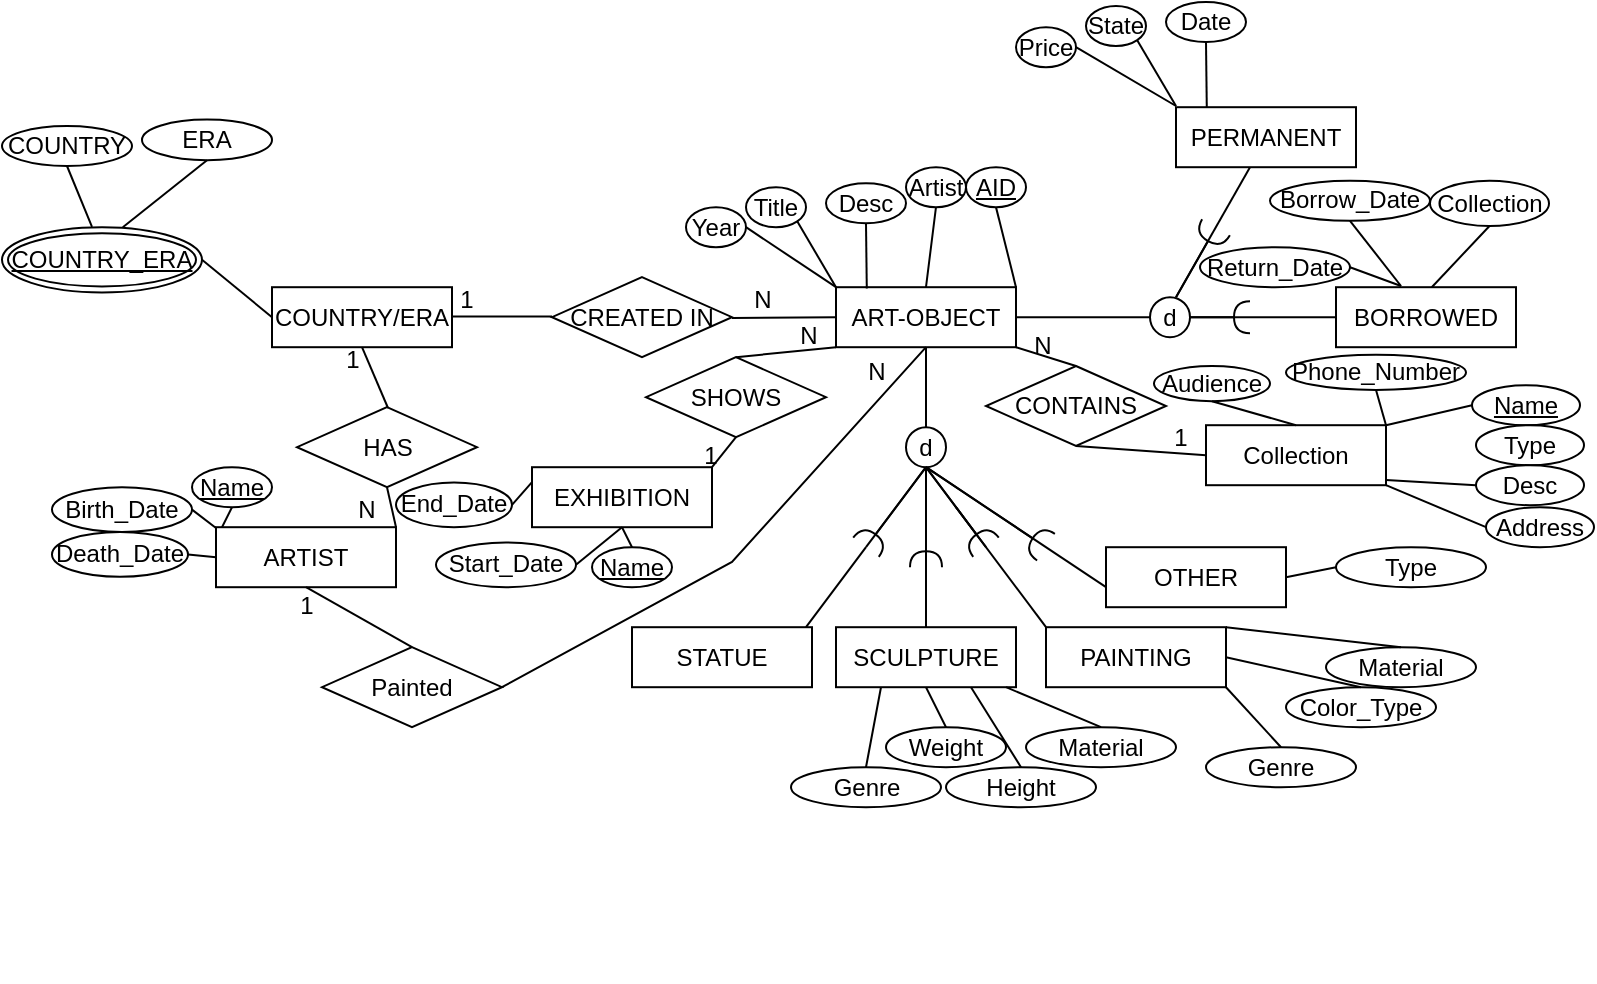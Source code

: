 <mxfile version="24.0.2" type="github">
  <diagram name="Page-1" id="Sp7X2wPLjLgkTUaoRmga">
    <mxGraphModel dx="1050" dy="530" grid="1" gridSize="10" guides="1" tooltips="1" connect="1" arrows="1" fold="1" page="1" pageScale="1" pageWidth="850" pageHeight="1100" math="0" shadow="0">
      <root>
        <mxCell id="0" />
        <mxCell id="1" parent="0" />
        <mxCell id="qJqK-in6u8nckECDjxhz-1" value="ART-OBJECT" style="rounded=0;whiteSpace=wrap;html=1;" parent="1" vertex="1">
          <mxGeometry x="452" y="262.6" width="90" height="30" as="geometry" />
        </mxCell>
        <mxCell id="qJqK-in6u8nckECDjxhz-3" value="&lt;u&gt;AID&lt;/u&gt;" style="ellipse;whiteSpace=wrap;html=1;" parent="1" vertex="1">
          <mxGeometry x="517" y="202.6" width="30" height="20" as="geometry" />
        </mxCell>
        <mxCell id="qJqK-in6u8nckECDjxhz-5" value="" style="endArrow=none;html=1;rounded=0;exitX=0.5;exitY=1;exitDx=0;exitDy=0;entryX=1;entryY=0;entryDx=0;entryDy=0;" parent="1" source="qJqK-in6u8nckECDjxhz-3" target="qJqK-in6u8nckECDjxhz-1" edge="1">
          <mxGeometry width="50" height="50" relative="1" as="geometry">
            <mxPoint x="427" y="332.6" as="sourcePoint" />
            <mxPoint x="477" y="282.6" as="targetPoint" />
          </mxGeometry>
        </mxCell>
        <mxCell id="qJqK-in6u8nckECDjxhz-9" value="Artist" style="ellipse;whiteSpace=wrap;html=1;" parent="1" vertex="1">
          <mxGeometry x="487" y="202.6" width="30" height="20" as="geometry" />
        </mxCell>
        <mxCell id="qJqK-in6u8nckECDjxhz-10" value="" style="endArrow=none;html=1;rounded=0;exitX=0.5;exitY=1;exitDx=0;exitDy=0;entryX=0.5;entryY=0;entryDx=0;entryDy=0;" parent="1" source="qJqK-in6u8nckECDjxhz-9" target="qJqK-in6u8nckECDjxhz-1" edge="1">
          <mxGeometry width="50" height="50" relative="1" as="geometry">
            <mxPoint x="427" y="355.6" as="sourcePoint" />
            <mxPoint x="452" y="285.6" as="targetPoint" />
          </mxGeometry>
        </mxCell>
        <mxCell id="qJqK-in6u8nckECDjxhz-11" value="Year" style="ellipse;whiteSpace=wrap;html=1;" parent="1" vertex="1">
          <mxGeometry x="377" y="222.6" width="30" height="20" as="geometry" />
        </mxCell>
        <mxCell id="qJqK-in6u8nckECDjxhz-12" value="" style="endArrow=none;html=1;rounded=0;exitX=1;exitY=0.5;exitDx=0;exitDy=0;entryX=0;entryY=0;entryDx=0;entryDy=0;" parent="1" source="qJqK-in6u8nckECDjxhz-11" target="qJqK-in6u8nckECDjxhz-1" edge="1">
          <mxGeometry width="50" height="50" relative="1" as="geometry">
            <mxPoint x="427" y="302.6" as="sourcePoint" />
            <mxPoint x="452" y="232.6" as="targetPoint" />
          </mxGeometry>
        </mxCell>
        <mxCell id="qJqK-in6u8nckECDjxhz-13" value="Title" style="ellipse;whiteSpace=wrap;html=1;" parent="1" vertex="1">
          <mxGeometry x="407" y="212.6" width="30" height="20" as="geometry" />
        </mxCell>
        <mxCell id="qJqK-in6u8nckECDjxhz-14" value="" style="endArrow=none;html=1;rounded=0;exitX=1;exitY=1;exitDx=0;exitDy=0;entryX=0;entryY=0;entryDx=0;entryDy=0;" parent="1" source="qJqK-in6u8nckECDjxhz-13" target="qJqK-in6u8nckECDjxhz-1" edge="1">
          <mxGeometry width="50" height="50" relative="1" as="geometry">
            <mxPoint x="465" y="292.6" as="sourcePoint" />
            <mxPoint x="490" y="252.6" as="targetPoint" />
          </mxGeometry>
        </mxCell>
        <mxCell id="qJqK-in6u8nckECDjxhz-15" value="Desc" style="ellipse;whiteSpace=wrap;html=1;" parent="1" vertex="1">
          <mxGeometry x="447" y="210.6" width="40" height="20" as="geometry" />
        </mxCell>
        <mxCell id="qJqK-in6u8nckECDjxhz-16" value="" style="endArrow=none;html=1;rounded=0;exitX=0.5;exitY=1;exitDx=0;exitDy=0;entryX=0.171;entryY=-0.08;entryDx=0;entryDy=0;entryPerimeter=0;" parent="1" edge="1">
          <mxGeometry width="50" height="50" relative="1" as="geometry">
            <mxPoint x="467" y="230.6" as="sourcePoint" />
            <mxPoint x="467.39" y="263.2" as="targetPoint" />
          </mxGeometry>
        </mxCell>
        <mxCell id="qJqK-in6u8nckECDjxhz-17" value="" style="endArrow=none;html=1;rounded=0;entryX=0.5;entryY=1;entryDx=0;entryDy=0;" parent="1" target="qJqK-in6u8nckECDjxhz-1" edge="1">
          <mxGeometry width="50" height="50" relative="1" as="geometry">
            <mxPoint x="497" y="332.6" as="sourcePoint" />
            <mxPoint x="462" y="295.6" as="targetPoint" />
          </mxGeometry>
        </mxCell>
        <mxCell id="qJqK-in6u8nckECDjxhz-18" value="d" style="ellipse;whiteSpace=wrap;html=1;" parent="1" vertex="1">
          <mxGeometry x="487" y="332.6" width="20" height="20" as="geometry" />
        </mxCell>
        <mxCell id="qJqK-in6u8nckECDjxhz-21" value="" style="ellipse;whiteSpace=wrap;html=1;align=center;aspect=fixed;fillColor=none;strokeColor=none;resizable=0;perimeter=centerPerimeter;rotatable=0;allowArrows=0;points=[];outlineConnect=1;" parent="1" vertex="1">
          <mxGeometry x="437" y="402.6" width="10" height="10" as="geometry" />
        </mxCell>
        <mxCell id="qJqK-in6u8nckECDjxhz-28" value="" style="rounded=0;orthogonalLoop=1;jettySize=auto;html=1;endArrow=halfCircle;endFill=0;endSize=6;strokeWidth=1;sketch=0;exitX=0.5;exitY=1;exitDx=0;exitDy=0;" parent="1" source="qJqK-in6u8nckECDjxhz-18" edge="1">
          <mxGeometry relative="1" as="geometry">
            <mxPoint x="587" y="312.6" as="sourcePoint" />
            <mxPoint x="497" y="402.6" as="targetPoint" />
          </mxGeometry>
        </mxCell>
        <mxCell id="qJqK-in6u8nckECDjxhz-31" value="" style="rounded=0;orthogonalLoop=1;jettySize=auto;html=1;endArrow=halfCircle;endFill=0;endSize=6;strokeWidth=1;sketch=0;exitX=0.5;exitY=1;exitDx=0;exitDy=0;" parent="1" source="qJqK-in6u8nckECDjxhz-18" edge="1">
          <mxGeometry relative="1" as="geometry">
            <mxPoint x="507" y="362.6" as="sourcePoint" />
            <mxPoint x="527" y="392.6" as="targetPoint" />
          </mxGeometry>
        </mxCell>
        <mxCell id="qJqK-in6u8nckECDjxhz-32" value="" style="rounded=0;orthogonalLoop=1;jettySize=auto;html=1;endArrow=halfCircle;endFill=0;endSize=6;strokeWidth=1;sketch=0;exitX=0.5;exitY=1;exitDx=0;exitDy=0;" parent="1" source="qJqK-in6u8nckECDjxhz-18" edge="1">
          <mxGeometry relative="1" as="geometry">
            <mxPoint x="507" y="362.6" as="sourcePoint" />
            <mxPoint x="467" y="392.6" as="targetPoint" />
          </mxGeometry>
        </mxCell>
        <mxCell id="qJqK-in6u8nckECDjxhz-34" value="" style="endArrow=none;html=1;rounded=0;entryX=0.5;entryY=1;entryDx=0;entryDy=0;" parent="1" target="qJqK-in6u8nckECDjxhz-18" edge="1">
          <mxGeometry width="50" height="50" relative="1" as="geometry">
            <mxPoint x="467" y="392.6" as="sourcePoint" />
            <mxPoint x="462" y="295.6" as="targetPoint" />
          </mxGeometry>
        </mxCell>
        <mxCell id="qJqK-in6u8nckECDjxhz-35" value="" style="endArrow=none;html=1;rounded=0;entryX=0.5;entryY=1;entryDx=0;entryDy=0;" parent="1" edge="1">
          <mxGeometry width="50" height="50" relative="1" as="geometry">
            <mxPoint x="437" y="432.6" as="sourcePoint" />
            <mxPoint x="467" y="392.6" as="targetPoint" />
          </mxGeometry>
        </mxCell>
        <mxCell id="qJqK-in6u8nckECDjxhz-36" value="" style="endArrow=none;html=1;rounded=0;entryX=0.5;entryY=1;entryDx=0;entryDy=0;" parent="1" target="qJqK-in6u8nckECDjxhz-18" edge="1">
          <mxGeometry width="50" height="50" relative="1" as="geometry">
            <mxPoint x="497" y="432.6" as="sourcePoint" />
            <mxPoint x="507" y="392.6" as="targetPoint" />
          </mxGeometry>
        </mxCell>
        <mxCell id="qJqK-in6u8nckECDjxhz-37" value="" style="endArrow=none;html=1;rounded=0;exitX=0.5;exitY=1;exitDx=0;exitDy=0;" parent="1" source="qJqK-in6u8nckECDjxhz-18" edge="1">
          <mxGeometry width="50" height="50" relative="1" as="geometry">
            <mxPoint x="547" y="422.6" as="sourcePoint" />
            <mxPoint x="527" y="392.6" as="targetPoint" />
          </mxGeometry>
        </mxCell>
        <mxCell id="qJqK-in6u8nckECDjxhz-38" value="" style="endArrow=none;html=1;rounded=0;exitX=0.5;exitY=1;exitDx=0;exitDy=0;" parent="1" edge="1">
          <mxGeometry width="50" height="50" relative="1" as="geometry">
            <mxPoint x="512" y="372.6" as="sourcePoint" />
            <mxPoint x="557" y="432.6" as="targetPoint" />
          </mxGeometry>
        </mxCell>
        <mxCell id="qJqK-in6u8nckECDjxhz-39" value="STATUE" style="rounded=0;whiteSpace=wrap;html=1;" parent="1" vertex="1">
          <mxGeometry x="350" y="432.6" width="90" height="30" as="geometry" />
        </mxCell>
        <mxCell id="qJqK-in6u8nckECDjxhz-40" value="SCULPTURE" style="rounded=0;whiteSpace=wrap;html=1;" parent="1" vertex="1">
          <mxGeometry x="452" y="432.6" width="90" height="30" as="geometry" />
        </mxCell>
        <mxCell id="qJqK-in6u8nckECDjxhz-41" value="PAINTING" style="rounded=0;whiteSpace=wrap;html=1;" parent="1" vertex="1">
          <mxGeometry x="557" y="432.6" width="90" height="30" as="geometry" />
        </mxCell>
        <mxCell id="qJqK-in6u8nckECDjxhz-43" value="" style="rounded=0;orthogonalLoop=1;jettySize=auto;html=1;endArrow=halfCircle;endFill=0;endSize=6;strokeWidth=1;sketch=0;exitX=0.5;exitY=1;exitDx=0;exitDy=0;" parent="1" source="qJqK-in6u8nckECDjxhz-18" edge="1">
          <mxGeometry relative="1" as="geometry">
            <mxPoint x="507" y="362.6" as="sourcePoint" />
            <mxPoint x="557" y="392.6" as="targetPoint" />
          </mxGeometry>
        </mxCell>
        <mxCell id="qJqK-in6u8nckECDjxhz-44" value="" style="endArrow=none;html=1;rounded=0;exitX=0.5;exitY=1;exitDx=0;exitDy=0;" parent="1" source="qJqK-in6u8nckECDjxhz-18" edge="1">
          <mxGeometry width="50" height="50" relative="1" as="geometry">
            <mxPoint x="522" y="382.6" as="sourcePoint" />
            <mxPoint x="587" y="412.6" as="targetPoint" />
          </mxGeometry>
        </mxCell>
        <mxCell id="qJqK-in6u8nckECDjxhz-45" value="OTHER" style="rounded=0;whiteSpace=wrap;html=1;" parent="1" vertex="1">
          <mxGeometry x="587" y="392.6" width="90" height="30" as="geometry" />
        </mxCell>
        <mxCell id="qJqK-in6u8nckECDjxhz-46" value="Color_Type" style="ellipse;whiteSpace=wrap;html=1;" parent="1" vertex="1">
          <mxGeometry x="677" y="462.6" width="75" height="20" as="geometry" />
        </mxCell>
        <mxCell id="qJqK-in6u8nckECDjxhz-47" value="" style="endArrow=none;html=1;rounded=0;exitX=0.5;exitY=0;exitDx=0;exitDy=0;entryX=1;entryY=0.5;entryDx=0;entryDy=0;" parent="1" source="qJqK-in6u8nckECDjxhz-46" target="qJqK-in6u8nckECDjxhz-41" edge="1">
          <mxGeometry width="50" height="50" relative="1" as="geometry">
            <mxPoint x="607" y="492.6" as="sourcePoint" />
            <mxPoint x="607.39" y="525.2" as="targetPoint" />
          </mxGeometry>
        </mxCell>
        <mxCell id="qJqK-in6u8nckECDjxhz-49" value="Material" style="ellipse;whiteSpace=wrap;html=1;" parent="1" vertex="1">
          <mxGeometry x="697" y="442.6" width="75" height="20" as="geometry" />
        </mxCell>
        <mxCell id="qJqK-in6u8nckECDjxhz-50" value="" style="endArrow=none;html=1;rounded=0;exitX=0.5;exitY=0;exitDx=0;exitDy=0;entryX=1;entryY=0;entryDx=0;entryDy=0;" parent="1" source="qJqK-in6u8nckECDjxhz-49" target="qJqK-in6u8nckECDjxhz-41" edge="1">
          <mxGeometry width="50" height="50" relative="1" as="geometry">
            <mxPoint x="652" y="492.6" as="sourcePoint" />
            <mxPoint x="647" y="462.6" as="targetPoint" />
          </mxGeometry>
        </mxCell>
        <mxCell id="qJqK-in6u8nckECDjxhz-51" value="Genre" style="ellipse;whiteSpace=wrap;html=1;" parent="1" vertex="1">
          <mxGeometry x="637" y="492.6" width="75" height="20" as="geometry" />
        </mxCell>
        <mxCell id="qJqK-in6u8nckECDjxhz-52" value="" style="endArrow=none;html=1;rounded=0;exitX=0.5;exitY=0;exitDx=0;exitDy=0;entryX=1;entryY=1;entryDx=0;entryDy=0;" parent="1" source="qJqK-in6u8nckECDjxhz-51" target="qJqK-in6u8nckECDjxhz-41" edge="1">
          <mxGeometry width="50" height="50" relative="1" as="geometry">
            <mxPoint x="507" y="502.6" as="sourcePoint" />
            <mxPoint x="502" y="472.6" as="targetPoint" />
          </mxGeometry>
        </mxCell>
        <mxCell id="qJqK-in6u8nckECDjxhz-53" value="Height" style="ellipse;whiteSpace=wrap;html=1;" parent="1" vertex="1">
          <mxGeometry x="507" y="502.6" width="75" height="20" as="geometry" />
        </mxCell>
        <mxCell id="qJqK-in6u8nckECDjxhz-54" value="" style="endArrow=none;html=1;rounded=0;exitX=0.5;exitY=0;exitDx=0;exitDy=0;entryX=0.75;entryY=1;entryDx=0;entryDy=0;" parent="1" source="qJqK-in6u8nckECDjxhz-53" target="qJqK-in6u8nckECDjxhz-40" edge="1">
          <mxGeometry width="50" height="50" relative="1" as="geometry">
            <mxPoint x="497" y="492.6" as="sourcePoint" />
            <mxPoint x="492" y="462.6" as="targetPoint" />
          </mxGeometry>
        </mxCell>
        <mxCell id="qJqK-in6u8nckECDjxhz-55" value="Material" style="ellipse;whiteSpace=wrap;html=1;" parent="1" vertex="1">
          <mxGeometry x="547" y="482.6" width="75" height="20" as="geometry" />
        </mxCell>
        <mxCell id="qJqK-in6u8nckECDjxhz-56" value="" style="endArrow=none;html=1;rounded=0;exitX=0.5;exitY=0;exitDx=0;exitDy=0;entryX=0.5;entryY=1;entryDx=0;entryDy=0;" parent="1" source="qJqK-in6u8nckECDjxhz-55" edge="1">
          <mxGeometry width="50" height="50" relative="1" as="geometry">
            <mxPoint x="542" y="492.6" as="sourcePoint" />
            <mxPoint x="537" y="462.6" as="targetPoint" />
          </mxGeometry>
        </mxCell>
        <mxCell id="qJqK-in6u8nckECDjxhz-57" value="Genre" style="ellipse;whiteSpace=wrap;html=1;" parent="1" vertex="1">
          <mxGeometry x="429.5" y="502.6" width="75" height="20" as="geometry" />
        </mxCell>
        <mxCell id="qJqK-in6u8nckECDjxhz-58" value="" style="endArrow=none;html=1;rounded=0;exitX=0.5;exitY=0;exitDx=0;exitDy=0;entryX=0.25;entryY=1;entryDx=0;entryDy=0;" parent="1" source="qJqK-in6u8nckECDjxhz-57" target="qJqK-in6u8nckECDjxhz-40" edge="1">
          <mxGeometry width="50" height="50" relative="1" as="geometry">
            <mxPoint x="397" y="502.6" as="sourcePoint" />
            <mxPoint x="447" y="462.6" as="targetPoint" />
          </mxGeometry>
        </mxCell>
        <mxCell id="qJqK-in6u8nckECDjxhz-59" value="Weight" style="ellipse;whiteSpace=wrap;html=1;" parent="1" vertex="1">
          <mxGeometry x="477" y="482.6" width="60" height="20" as="geometry" />
        </mxCell>
        <mxCell id="qJqK-in6u8nckECDjxhz-60" value="" style="endArrow=none;html=1;rounded=0;exitX=0.5;exitY=0;exitDx=0;exitDy=0;entryX=0.5;entryY=1;entryDx=0;entryDy=0;" parent="1" source="qJqK-in6u8nckECDjxhz-59" target="qJqK-in6u8nckECDjxhz-40" edge="1">
          <mxGeometry width="50" height="50" relative="1" as="geometry">
            <mxPoint x="457" y="472.6" as="sourcePoint" />
            <mxPoint x="480" y="442.6" as="targetPoint" />
          </mxGeometry>
        </mxCell>
        <mxCell id="qJqK-in6u8nckECDjxhz-61" value="Type" style="ellipse;whiteSpace=wrap;html=1;" parent="1" vertex="1">
          <mxGeometry x="702" y="392.6" width="75" height="20" as="geometry" />
        </mxCell>
        <mxCell id="qJqK-in6u8nckECDjxhz-62" value="" style="endArrow=none;html=1;rounded=0;exitX=0;exitY=0.5;exitDx=0;exitDy=0;entryX=1;entryY=0.5;entryDx=0;entryDy=0;" parent="1" source="qJqK-in6u8nckECDjxhz-61" target="qJqK-in6u8nckECDjxhz-45" edge="1">
          <mxGeometry width="50" height="50" relative="1" as="geometry">
            <mxPoint x="657" y="442.6" as="sourcePoint" />
            <mxPoint x="652" y="382.6" as="targetPoint" />
          </mxGeometry>
        </mxCell>
        <mxCell id="qJqK-in6u8nckECDjxhz-65" value="" style="endArrow=none;html=1;rounded=0;entryX=1;entryY=0.5;entryDx=0;entryDy=0;exitX=0;exitY=0.5;exitDx=0;exitDy=0;" parent="1" source="qJqK-in6u8nckECDjxhz-66" target="qJqK-in6u8nckECDjxhz-1" edge="1">
          <mxGeometry width="50" height="50" relative="1" as="geometry">
            <mxPoint x="659" y="255.6" as="sourcePoint" />
            <mxPoint x="582" y="260.6" as="targetPoint" />
          </mxGeometry>
        </mxCell>
        <mxCell id="qJqK-in6u8nckECDjxhz-66" value="d" style="ellipse;whiteSpace=wrap;html=1;" parent="1" vertex="1">
          <mxGeometry x="609" y="267.6" width="20" height="20" as="geometry" />
        </mxCell>
        <mxCell id="qJqK-in6u8nckECDjxhz-70" value="" style="endArrow=none;html=1;rounded=0;exitX=1;exitY=0.5;exitDx=0;exitDy=0;" parent="1" source="qJqK-in6u8nckECDjxhz-66" edge="1">
          <mxGeometry width="50" height="50" relative="1" as="geometry">
            <mxPoint x="652" y="342.6" as="sourcePoint" />
            <mxPoint x="729" y="277.6" as="targetPoint" />
          </mxGeometry>
        </mxCell>
        <mxCell id="qJqK-in6u8nckECDjxhz-72" value="" style="rounded=0;orthogonalLoop=1;jettySize=auto;html=1;endArrow=halfCircle;endFill=0;endSize=6;strokeWidth=1;sketch=0;exitX=1;exitY=0.5;exitDx=0;exitDy=0;" parent="1" source="qJqK-in6u8nckECDjxhz-66" edge="1">
          <mxGeometry relative="1" as="geometry">
            <mxPoint x="702" y="247.6" as="sourcePoint" />
            <mxPoint x="659" y="277.6" as="targetPoint" />
          </mxGeometry>
        </mxCell>
        <mxCell id="qJqK-in6u8nckECDjxhz-73" value="" style="rounded=0;orthogonalLoop=1;jettySize=auto;html=1;endArrow=halfCircle;endFill=0;endSize=6;strokeWidth=1;sketch=0;exitX=1;exitY=0.5;exitDx=0;exitDy=0;" parent="1" edge="1">
          <mxGeometry relative="1" as="geometry">
            <mxPoint x="622" y="267.6" as="sourcePoint" />
            <mxPoint x="642" y="232.6" as="targetPoint" />
          </mxGeometry>
        </mxCell>
        <mxCell id="qJqK-in6u8nckECDjxhz-74" value="" style="endArrow=none;html=1;rounded=0;exitX=1;exitY=0.5;exitDx=0;exitDy=0;" parent="1" edge="1">
          <mxGeometry width="50" height="50" relative="1" as="geometry">
            <mxPoint x="622" y="267.6" as="sourcePoint" />
            <mxPoint x="659" y="202.6" as="targetPoint" />
          </mxGeometry>
        </mxCell>
        <mxCell id="qJqK-in6u8nckECDjxhz-75" value="PERMANENT" style="rounded=0;whiteSpace=wrap;html=1;" parent="1" vertex="1">
          <mxGeometry x="622" y="172.6" width="90" height="30" as="geometry" />
        </mxCell>
        <mxCell id="qJqK-in6u8nckECDjxhz-76" value="BORROWED" style="rounded=0;whiteSpace=wrap;html=1;" parent="1" vertex="1">
          <mxGeometry x="702" y="262.6" width="90" height="30" as="geometry" />
        </mxCell>
        <mxCell id="qJqK-in6u8nckECDjxhz-79" value="Price" style="ellipse;whiteSpace=wrap;html=1;" parent="1" vertex="1">
          <mxGeometry x="542" y="132.6" width="30" height="20" as="geometry" />
        </mxCell>
        <mxCell id="qJqK-in6u8nckECDjxhz-80" value="" style="endArrow=none;html=1;rounded=0;exitX=1;exitY=0.5;exitDx=0;exitDy=0;entryX=0;entryY=0;entryDx=0;entryDy=0;" parent="1" source="qJqK-in6u8nckECDjxhz-79" edge="1">
          <mxGeometry width="50" height="50" relative="1" as="geometry">
            <mxPoint x="597" y="212" as="sourcePoint" />
            <mxPoint x="622" y="172" as="targetPoint" />
          </mxGeometry>
        </mxCell>
        <mxCell id="qJqK-in6u8nckECDjxhz-81" value="State" style="ellipse;whiteSpace=wrap;html=1;" parent="1" vertex="1">
          <mxGeometry x="577" y="122" width="30" height="20" as="geometry" />
        </mxCell>
        <mxCell id="qJqK-in6u8nckECDjxhz-82" value="" style="endArrow=none;html=1;rounded=0;exitX=1;exitY=1;exitDx=0;exitDy=0;entryX=0;entryY=0;entryDx=0;entryDy=0;" parent="1" source="qJqK-in6u8nckECDjxhz-81" edge="1">
          <mxGeometry width="50" height="50" relative="1" as="geometry">
            <mxPoint x="635" y="202" as="sourcePoint" />
            <mxPoint x="622" y="172" as="targetPoint" />
          </mxGeometry>
        </mxCell>
        <mxCell id="qJqK-in6u8nckECDjxhz-83" value="Date" style="ellipse;whiteSpace=wrap;html=1;" parent="1" vertex="1">
          <mxGeometry x="617" y="120" width="40" height="20" as="geometry" />
        </mxCell>
        <mxCell id="qJqK-in6u8nckECDjxhz-84" value="" style="endArrow=none;html=1;rounded=0;exitX=0.5;exitY=1;exitDx=0;exitDy=0;entryX=0.171;entryY=-0.08;entryDx=0;entryDy=0;entryPerimeter=0;" parent="1" edge="1">
          <mxGeometry width="50" height="50" relative="1" as="geometry">
            <mxPoint x="637" y="140" as="sourcePoint" />
            <mxPoint x="637.39" y="172.6" as="targetPoint" />
          </mxGeometry>
        </mxCell>
        <mxCell id="qJqK-in6u8nckECDjxhz-85" value="Return_Date" style="ellipse;whiteSpace=wrap;html=1;" parent="1" vertex="1">
          <mxGeometry x="634" y="242.6" width="75" height="20" as="geometry" />
        </mxCell>
        <mxCell id="qJqK-in6u8nckECDjxhz-86" value="" style="endArrow=none;html=1;rounded=0;exitX=1;exitY=0.5;exitDx=0;exitDy=0;entryX=0;entryY=0;entryDx=0;entryDy=0;" parent="1" source="qJqK-in6u8nckECDjxhz-85" edge="1">
          <mxGeometry width="50" height="50" relative="1" as="geometry">
            <mxPoint x="709.5" y="302" as="sourcePoint" />
            <mxPoint x="734.5" y="262" as="targetPoint" />
          </mxGeometry>
        </mxCell>
        <mxCell id="qJqK-in6u8nckECDjxhz-87" value="Borrow_Date" style="ellipse;whiteSpace=wrap;html=1;" parent="1" vertex="1">
          <mxGeometry x="669" y="209.4" width="80" height="20" as="geometry" />
        </mxCell>
        <mxCell id="qJqK-in6u8nckECDjxhz-88" value="" style="endArrow=none;html=1;rounded=0;exitX=0.5;exitY=1;exitDx=0;exitDy=0;entryX=0;entryY=0;entryDx=0;entryDy=0;" parent="1" source="qJqK-in6u8nckECDjxhz-87" edge="1">
          <mxGeometry width="50" height="50" relative="1" as="geometry">
            <mxPoint x="747.5" y="292" as="sourcePoint" />
            <mxPoint x="734.5" y="262" as="targetPoint" />
          </mxGeometry>
        </mxCell>
        <mxCell id="qJqK-in6u8nckECDjxhz-89" value="Collection" style="ellipse;whiteSpace=wrap;html=1;" parent="1" vertex="1">
          <mxGeometry x="749" y="209.4" width="59.5" height="22.6" as="geometry" />
        </mxCell>
        <mxCell id="qJqK-in6u8nckECDjxhz-90" value="" style="endArrow=none;html=1;rounded=0;exitX=0.5;exitY=1;exitDx=0;exitDy=0;entryX=0.171;entryY=-0.08;entryDx=0;entryDy=0;entryPerimeter=0;" parent="1" source="qJqK-in6u8nckECDjxhz-89" edge="1">
          <mxGeometry width="50" height="50" relative="1" as="geometry">
            <mxPoint x="749.5" y="230" as="sourcePoint" />
            <mxPoint x="749.89" y="262.6" as="targetPoint" />
          </mxGeometry>
        </mxCell>
        <mxCell id="qJqK-in6u8nckECDjxhz-91" value="" style="endArrow=none;html=1;rounded=0;entryX=0;entryY=0.5;entryDx=0;entryDy=0;" parent="1" target="qJqK-in6u8nckECDjxhz-1" edge="1">
          <mxGeometry width="50" height="50" relative="1" as="geometry">
            <mxPoint x="400" y="278" as="sourcePoint" />
            <mxPoint x="400" y="277.24" as="targetPoint" />
          </mxGeometry>
        </mxCell>
        <mxCell id="qJqK-in6u8nckECDjxhz-92" value="CREATED IN" style="rhombus;whiteSpace=wrap;html=1;" parent="1" vertex="1">
          <mxGeometry x="310" y="257.6" width="90" height="40" as="geometry" />
        </mxCell>
        <mxCell id="qJqK-in6u8nckECDjxhz-93" value="" style="endArrow=none;html=1;rounded=0;entryX=0;entryY=0.5;entryDx=0;entryDy=0;" parent="1" edge="1">
          <mxGeometry width="50" height="50" relative="1" as="geometry">
            <mxPoint x="258" y="277.24" as="sourcePoint" />
            <mxPoint x="310" y="277.24" as="targetPoint" />
          </mxGeometry>
        </mxCell>
        <mxCell id="qJqK-in6u8nckECDjxhz-94" value="COUNTRY/ERA" style="rounded=0;whiteSpace=wrap;html=1;" parent="1" vertex="1">
          <mxGeometry x="170" y="262.6" width="90" height="30" as="geometry" />
        </mxCell>
        <mxCell id="qJqK-in6u8nckECDjxhz-95" value="1" style="text;html=1;align=center;verticalAlign=middle;resizable=0;points=[];autosize=1;strokeColor=none;fillColor=none;" parent="1" vertex="1">
          <mxGeometry x="252" y="254.0" width="30" height="30" as="geometry" />
        </mxCell>
        <mxCell id="qJqK-in6u8nckECDjxhz-96" value="N" style="text;html=1;align=center;verticalAlign=middle;resizable=0;points=[];autosize=1;strokeColor=none;fillColor=none;" parent="1" vertex="1">
          <mxGeometry x="399.5" y="254.0" width="30" height="30" as="geometry" />
        </mxCell>
        <mxCell id="qJqK-in6u8nckECDjxhz-100" value="COUNTRY" style="ellipse;whiteSpace=wrap;html=1;" parent="1" vertex="1">
          <mxGeometry x="35" y="182" width="65" height="20" as="geometry" />
        </mxCell>
        <mxCell id="qJqK-in6u8nckECDjxhz-101" value="" style="endArrow=none;html=1;rounded=0;exitX=0.5;exitY=1;exitDx=0;exitDy=0;entryX=0;entryY=0;entryDx=0;entryDy=0;" parent="1" source="qJqK-in6u8nckECDjxhz-100" edge="1">
          <mxGeometry width="50" height="50" relative="1" as="geometry">
            <mxPoint x="93" y="262" as="sourcePoint" />
            <mxPoint x="80" y="232.4" as="targetPoint" />
          </mxGeometry>
        </mxCell>
        <mxCell id="qJqK-in6u8nckECDjxhz-102" value="ERA" style="ellipse;whiteSpace=wrap;html=1;" parent="1" vertex="1">
          <mxGeometry x="105" y="178.8" width="65" height="20.3" as="geometry" />
        </mxCell>
        <mxCell id="qJqK-in6u8nckECDjxhz-103" value="" style="endArrow=none;html=1;rounded=0;exitX=0.5;exitY=1;exitDx=0;exitDy=0;entryX=0.171;entryY=-0.08;entryDx=0;entryDy=0;entryPerimeter=0;" parent="1" source="qJqK-in6u8nckECDjxhz-102" edge="1">
          <mxGeometry width="50" height="50" relative="1" as="geometry">
            <mxPoint x="95" y="200.0" as="sourcePoint" />
            <mxPoint x="95.39" y="232.6" as="targetPoint" />
          </mxGeometry>
        </mxCell>
        <mxCell id="qJqK-in6u8nckECDjxhz-104" value="ARTIST" style="rounded=0;whiteSpace=wrap;html=1;" parent="1" vertex="1">
          <mxGeometry x="142" y="382.6" width="90" height="30" as="geometry" />
        </mxCell>
        <mxCell id="qJqK-in6u8nckECDjxhz-105" value="Birth_Date" style="ellipse;whiteSpace=wrap;html=1;" parent="1" vertex="1">
          <mxGeometry x="60" y="362.6" width="70" height="22.4" as="geometry" />
        </mxCell>
        <mxCell id="qJqK-in6u8nckECDjxhz-106" value="" style="endArrow=none;html=1;rounded=0;exitX=1;exitY=0.5;exitDx=0;exitDy=0;" parent="1" source="qJqK-in6u8nckECDjxhz-105" edge="1">
          <mxGeometry width="50" height="50" relative="1" as="geometry">
            <mxPoint x="120" y="422.2" as="sourcePoint" />
            <mxPoint x="142" y="383" as="targetPoint" />
          </mxGeometry>
        </mxCell>
        <mxCell id="qJqK-in6u8nckECDjxhz-107" value="&lt;u&gt;Name&lt;/u&gt;" style="ellipse;whiteSpace=wrap;html=1;" parent="1" vertex="1">
          <mxGeometry x="130" y="352.6" width="40" height="20" as="geometry" />
        </mxCell>
        <mxCell id="qJqK-in6u8nckECDjxhz-108" value="" style="endArrow=none;html=1;rounded=0;exitX=0.5;exitY=1;exitDx=0;exitDy=0;entryX=0;entryY=0;entryDx=0;entryDy=0;" parent="1" edge="1">
          <mxGeometry width="50" height="50" relative="1" as="geometry">
            <mxPoint x="150.0" y="372.6" as="sourcePoint" />
            <mxPoint x="145" y="382.6" as="targetPoint" />
          </mxGeometry>
        </mxCell>
        <mxCell id="qJqK-in6u8nckECDjxhz-109" value="Death_Date" style="ellipse;whiteSpace=wrap;html=1;" parent="1" vertex="1">
          <mxGeometry x="60" y="385" width="68" height="22.4" as="geometry" />
        </mxCell>
        <mxCell id="qJqK-in6u8nckECDjxhz-110" value="" style="endArrow=none;html=1;rounded=0;exitX=1;exitY=0.5;exitDx=0;exitDy=0;entryX=0;entryY=0.5;entryDx=0;entryDy=0;" parent="1" source="qJqK-in6u8nckECDjxhz-109" target="qJqK-in6u8nckECDjxhz-104" edge="1">
          <mxGeometry width="50" height="50" relative="1" as="geometry">
            <mxPoint x="118" y="444.6" as="sourcePoint" />
            <mxPoint x="140" y="405.4" as="targetPoint" />
          </mxGeometry>
        </mxCell>
        <mxCell id="qJqK-in6u8nckECDjxhz-111" value="HAS" style="rhombus;whiteSpace=wrap;html=1;" parent="1" vertex="1">
          <mxGeometry x="182.5" y="322.6" width="90" height="40" as="geometry" />
        </mxCell>
        <mxCell id="qJqK-in6u8nckECDjxhz-112" value="" style="endArrow=none;html=1;rounded=0;entryX=0.5;entryY=1;entryDx=0;entryDy=0;" parent="1" target="qJqK-in6u8nckECDjxhz-94" edge="1">
          <mxGeometry width="50" height="50" relative="1" as="geometry">
            <mxPoint x="228" y="323" as="sourcePoint" />
            <mxPoint x="320" y="287.24" as="targetPoint" />
          </mxGeometry>
        </mxCell>
        <mxCell id="qJqK-in6u8nckECDjxhz-114" value="" style="endArrow=none;html=1;rounded=0;entryX=0.5;entryY=1;entryDx=0;entryDy=0;exitX=1;exitY=0;exitDx=0;exitDy=0;" parent="1" source="qJqK-in6u8nckECDjxhz-104" target="qJqK-in6u8nckECDjxhz-111" edge="1">
          <mxGeometry width="50" height="50" relative="1" as="geometry">
            <mxPoint x="238" y="333" as="sourcePoint" />
            <mxPoint x="225" y="303" as="targetPoint" />
          </mxGeometry>
        </mxCell>
        <mxCell id="qJqK-in6u8nckECDjxhz-115" value="N" style="text;html=1;align=center;verticalAlign=middle;resizable=0;points=[];autosize=1;strokeColor=none;fillColor=none;" parent="1" vertex="1">
          <mxGeometry x="202" y="358.8" width="30" height="30" as="geometry" />
        </mxCell>
        <mxCell id="qJqK-in6u8nckECDjxhz-116" value="1" style="text;html=1;align=center;verticalAlign=middle;resizable=0;points=[];autosize=1;strokeColor=none;fillColor=none;" parent="1" vertex="1">
          <mxGeometry x="195" y="284" width="30" height="30" as="geometry" />
        </mxCell>
        <mxCell id="qJqK-in6u8nckECDjxhz-117" value="&lt;u&gt;COUNTRY_ERA&lt;/u&gt;" style="ellipse;shape=doubleEllipse;margin=3;whiteSpace=wrap;html=1;align=center;" parent="1" vertex="1">
          <mxGeometry x="35" y="232.6" width="100" height="32.6" as="geometry" />
        </mxCell>
        <mxCell id="qJqK-in6u8nckECDjxhz-118" value="" style="endArrow=none;html=1;rounded=0;entryX=0;entryY=0.5;entryDx=0;entryDy=0;exitX=1;exitY=0.5;exitDx=0;exitDy=0;" parent="1" source="qJqK-in6u8nckECDjxhz-117" target="qJqK-in6u8nckECDjxhz-94" edge="1">
          <mxGeometry width="50" height="50" relative="1" as="geometry">
            <mxPoint x="238" y="333" as="sourcePoint" />
            <mxPoint x="225" y="303" as="targetPoint" />
          </mxGeometry>
        </mxCell>
        <mxCell id="qJqK-in6u8nckECDjxhz-119" value="EXHIBITION" style="rounded=0;whiteSpace=wrap;html=1;" parent="1" vertex="1">
          <mxGeometry x="300" y="352.6" width="90" height="30" as="geometry" />
        </mxCell>
        <mxCell id="qJqK-in6u8nckECDjxhz-120" value="SHOWS" style="rhombus;whiteSpace=wrap;html=1;" parent="1" vertex="1">
          <mxGeometry x="357" y="297.6" width="90" height="40" as="geometry" />
        </mxCell>
        <mxCell id="qJqK-in6u8nckECDjxhz-121" value="" style="endArrow=none;html=1;rounded=0;entryX=1;entryY=0;entryDx=0;entryDy=0;exitX=0.5;exitY=1;exitDx=0;exitDy=0;" parent="1" source="qJqK-in6u8nckECDjxhz-120" target="qJqK-in6u8nckECDjxhz-119" edge="1">
          <mxGeometry width="50" height="50" relative="1" as="geometry">
            <mxPoint x="268" y="287.24" as="sourcePoint" />
            <mxPoint x="320" y="287.24" as="targetPoint" />
          </mxGeometry>
        </mxCell>
        <mxCell id="qJqK-in6u8nckECDjxhz-122" value="" style="endArrow=none;html=1;rounded=0;entryX=0.5;entryY=0;entryDx=0;entryDy=0;exitX=0;exitY=1;exitDx=0;exitDy=0;" parent="1" source="qJqK-in6u8nckECDjxhz-1" target="qJqK-in6u8nckECDjxhz-120" edge="1">
          <mxGeometry width="50" height="50" relative="1" as="geometry">
            <mxPoint x="412" y="348" as="sourcePoint" />
            <mxPoint x="400" y="363" as="targetPoint" />
          </mxGeometry>
        </mxCell>
        <mxCell id="qJqK-in6u8nckECDjxhz-123" value="1" style="text;html=1;align=center;verticalAlign=middle;resizable=0;points=[];autosize=1;strokeColor=none;fillColor=none;" parent="1" vertex="1">
          <mxGeometry x="374" y="331.6" width="30" height="30" as="geometry" />
        </mxCell>
        <mxCell id="qJqK-in6u8nckECDjxhz-124" value="N" style="text;html=1;align=center;verticalAlign=middle;resizable=0;points=[];autosize=1;strokeColor=none;fillColor=none;" parent="1" vertex="1">
          <mxGeometry x="423" y="272" width="30" height="30" as="geometry" />
        </mxCell>
        <mxCell id="qJqK-in6u8nckECDjxhz-125" value="Start_Date" style="ellipse;whiteSpace=wrap;html=1;" parent="1" vertex="1">
          <mxGeometry x="252" y="390.2" width="70" height="22.4" as="geometry" />
        </mxCell>
        <mxCell id="qJqK-in6u8nckECDjxhz-126" value="" style="endArrow=none;html=1;rounded=0;exitX=1;exitY=0.5;exitDx=0;exitDy=0;entryX=0.5;entryY=1;entryDx=0;entryDy=0;" parent="1" source="qJqK-in6u8nckECDjxhz-125" target="qJqK-in6u8nckECDjxhz-119" edge="1">
          <mxGeometry width="50" height="50" relative="1" as="geometry">
            <mxPoint x="320" y="462.2" as="sourcePoint" />
            <mxPoint x="342" y="423" as="targetPoint" />
          </mxGeometry>
        </mxCell>
        <mxCell id="qJqK-in6u8nckECDjxhz-127" value="&lt;u&gt;Name&lt;/u&gt;" style="ellipse;whiteSpace=wrap;html=1;" parent="1" vertex="1">
          <mxGeometry x="330" y="392.6" width="40" height="20" as="geometry" />
        </mxCell>
        <mxCell id="qJqK-in6u8nckECDjxhz-128" value="" style="endArrow=none;html=1;rounded=0;exitX=0.5;exitY=1;exitDx=0;exitDy=0;entryX=0.5;entryY=0;entryDx=0;entryDy=0;" parent="1" source="qJqK-in6u8nckECDjxhz-119" target="qJqK-in6u8nckECDjxhz-127" edge="1">
          <mxGeometry width="50" height="50" relative="1" as="geometry">
            <mxPoint x="350.0" y="412.6" as="sourcePoint" />
            <mxPoint x="345" y="422.6" as="targetPoint" />
          </mxGeometry>
        </mxCell>
        <mxCell id="qJqK-in6u8nckECDjxhz-129" value="End_Date" style="ellipse;whiteSpace=wrap;html=1;" parent="1" vertex="1">
          <mxGeometry x="232" y="360.2" width="58" height="22.4" as="geometry" />
        </mxCell>
        <mxCell id="qJqK-in6u8nckECDjxhz-130" value="" style="endArrow=none;html=1;rounded=0;exitX=1;exitY=0.5;exitDx=0;exitDy=0;entryX=0;entryY=0.25;entryDx=0;entryDy=0;" parent="1" source="qJqK-in6u8nckECDjxhz-129" target="qJqK-in6u8nckECDjxhz-119" edge="1">
          <mxGeometry width="50" height="50" relative="1" as="geometry">
            <mxPoint x="318" y="484.6" as="sourcePoint" />
            <mxPoint x="342" y="438" as="targetPoint" />
          </mxGeometry>
        </mxCell>
        <mxCell id="qJqK-in6u8nckECDjxhz-134" value="Collection" style="rounded=0;whiteSpace=wrap;html=1;" parent="1" vertex="1">
          <mxGeometry x="637" y="331.6" width="90" height="30" as="geometry" />
        </mxCell>
        <mxCell id="qJqK-in6u8nckECDjxhz-135" value="CONTAINS" style="rhombus;whiteSpace=wrap;html=1;" parent="1" vertex="1">
          <mxGeometry x="527" y="302" width="90" height="40" as="geometry" />
        </mxCell>
        <mxCell id="qJqK-in6u8nckECDjxhz-136" value="" style="endArrow=none;html=1;rounded=0;entryX=0.5;entryY=0;entryDx=0;entryDy=0;exitX=1;exitY=1;exitDx=0;exitDy=0;" parent="1" source="qJqK-in6u8nckECDjxhz-1" target="qJqK-in6u8nckECDjxhz-135" edge="1">
          <mxGeometry width="50" height="50" relative="1" as="geometry">
            <mxPoint x="462" y="303" as="sourcePoint" />
            <mxPoint x="412" y="308" as="targetPoint" />
          </mxGeometry>
        </mxCell>
        <mxCell id="qJqK-in6u8nckECDjxhz-137" value="" style="endArrow=none;html=1;rounded=0;entryX=0;entryY=0.5;entryDx=0;entryDy=0;exitX=0.5;exitY=1;exitDx=0;exitDy=0;" parent="1" source="qJqK-in6u8nckECDjxhz-135" target="qJqK-in6u8nckECDjxhz-134" edge="1">
          <mxGeometry width="50" height="50" relative="1" as="geometry">
            <mxPoint x="552" y="303" as="sourcePoint" />
            <mxPoint x="582" y="312" as="targetPoint" />
          </mxGeometry>
        </mxCell>
        <mxCell id="qJqK-in6u8nckECDjxhz-139" value="1" style="text;html=1;align=center;verticalAlign=middle;resizable=0;points=[];autosize=1;strokeColor=none;fillColor=none;" parent="1" vertex="1">
          <mxGeometry x="609" y="322.6" width="30" height="30" as="geometry" />
        </mxCell>
        <mxCell id="qJqK-in6u8nckECDjxhz-140" value="N" style="text;html=1;align=center;verticalAlign=middle;resizable=0;points=[];autosize=1;strokeColor=none;fillColor=none;" parent="1" vertex="1">
          <mxGeometry x="540" y="277" width="30" height="30" as="geometry" />
        </mxCell>
        <mxCell id="qJqK-in6u8nckECDjxhz-142" value="&lt;u&gt;Name&lt;/u&gt;" style="ellipse;whiteSpace=wrap;html=1;" parent="1" vertex="1">
          <mxGeometry x="770" y="311.6" width="54" height="20" as="geometry" />
        </mxCell>
        <mxCell id="qJqK-in6u8nckECDjxhz-143" value="" style="endArrow=none;html=1;rounded=0;entryX=0;entryY=0.5;entryDx=0;entryDy=0;exitX=1;exitY=0;exitDx=0;exitDy=0;" parent="1" source="qJqK-in6u8nckECDjxhz-134" target="qJqK-in6u8nckECDjxhz-142" edge="1">
          <mxGeometry width="50" height="50" relative="1" as="geometry">
            <mxPoint x="582" y="352" as="sourcePoint" />
            <mxPoint x="647" y="357" as="targetPoint" />
          </mxGeometry>
        </mxCell>
        <mxCell id="qJqK-in6u8nckECDjxhz-144" value="Type" style="ellipse;whiteSpace=wrap;html=1;" parent="1" vertex="1">
          <mxGeometry x="772" y="331.6" width="54" height="20" as="geometry" />
        </mxCell>
        <mxCell id="qJqK-in6u8nckECDjxhz-146" value="Desc" style="ellipse;whiteSpace=wrap;html=1;" parent="1" vertex="1">
          <mxGeometry x="772" y="351.6" width="54" height="20" as="geometry" />
        </mxCell>
        <mxCell id="qJqK-in6u8nckECDjxhz-147" value="" style="endArrow=none;html=1;rounded=0;entryX=0;entryY=0.5;entryDx=0;entryDy=0;exitX=1;exitY=0.25;exitDx=0;exitDy=0;" parent="1" target="qJqK-in6u8nckECDjxhz-146" edge="1">
          <mxGeometry width="50" height="50" relative="1" as="geometry">
            <mxPoint x="727" y="359" as="sourcePoint" />
            <mxPoint x="780" y="352" as="targetPoint" />
          </mxGeometry>
        </mxCell>
        <mxCell id="qJqK-in6u8nckECDjxhz-150" value="Address" style="ellipse;whiteSpace=wrap;html=1;" parent="1" vertex="1">
          <mxGeometry x="777" y="372.6" width="54" height="20" as="geometry" />
        </mxCell>
        <mxCell id="qJqK-in6u8nckECDjxhz-151" value="" style="endArrow=none;html=1;rounded=0;entryX=0;entryY=0.5;entryDx=0;entryDy=0;exitX=1;exitY=1;exitDx=0;exitDy=0;" parent="1" source="qJqK-in6u8nckECDjxhz-134" target="qJqK-in6u8nckECDjxhz-150" edge="1">
          <mxGeometry width="50" height="50" relative="1" as="geometry">
            <mxPoint x="737" y="369" as="sourcePoint" />
            <mxPoint x="790" y="362" as="targetPoint" />
          </mxGeometry>
        </mxCell>
        <mxCell id="qJqK-in6u8nckECDjxhz-154" value="Phone_Number" style="ellipse;whiteSpace=wrap;html=1;" parent="1" vertex="1">
          <mxGeometry x="677" y="296.4" width="90" height="17.6" as="geometry" />
        </mxCell>
        <mxCell id="qJqK-in6u8nckECDjxhz-155" value="" style="endArrow=none;html=1;rounded=0;entryX=0.5;entryY=1;entryDx=0;entryDy=0;exitX=1;exitY=0;exitDx=0;exitDy=0;" parent="1" source="qJqK-in6u8nckECDjxhz-134" target="qJqK-in6u8nckECDjxhz-154" edge="1">
          <mxGeometry width="50" height="50" relative="1" as="geometry">
            <mxPoint x="737" y="342" as="sourcePoint" />
            <mxPoint x="780" y="332" as="targetPoint" />
          </mxGeometry>
        </mxCell>
        <mxCell id="qJqK-in6u8nckECDjxhz-156" value="Audience" style="ellipse;whiteSpace=wrap;html=1;" parent="1" vertex="1">
          <mxGeometry x="611" y="302" width="58" height="17.6" as="geometry" />
        </mxCell>
        <mxCell id="qJqK-in6u8nckECDjxhz-157" value="" style="endArrow=none;html=1;rounded=0;entryX=0.5;entryY=1;entryDx=0;entryDy=0;exitX=0.5;exitY=0;exitDx=0;exitDy=0;" parent="1" source="qJqK-in6u8nckECDjxhz-134" target="qJqK-in6u8nckECDjxhz-156" edge="1">
          <mxGeometry width="50" height="50" relative="1" as="geometry">
            <mxPoint x="737" y="342" as="sourcePoint" />
            <mxPoint x="790" y="342" as="targetPoint" />
          </mxGeometry>
        </mxCell>
        <mxCell id="qJqK-in6u8nckECDjxhz-158" value="&lt;h3&gt;&lt;br&gt;&lt;/h3&gt;" style="text;html=1;align=center;verticalAlign=middle;resizable=0;points=[];autosize=1;strokeColor=none;fillColor=none;" parent="1" vertex="1">
          <mxGeometry x="572" y="550" width="20" height="60" as="geometry" />
        </mxCell>
        <mxCell id="oWTkjT9gjw_XTJtRqvhN-1" value="Painted" style="rhombus;whiteSpace=wrap;html=1;" vertex="1" parent="1">
          <mxGeometry x="195" y="442.6" width="90" height="40" as="geometry" />
        </mxCell>
        <mxCell id="oWTkjT9gjw_XTJtRqvhN-3" value="" style="endArrow=none;html=1;rounded=0;entryX=0.5;entryY=1;entryDx=0;entryDy=0;exitX=0.5;exitY=0;exitDx=0;exitDy=0;" edge="1" parent="1" source="oWTkjT9gjw_XTJtRqvhN-1" target="qJqK-in6u8nckECDjxhz-104">
          <mxGeometry width="50" height="50" relative="1" as="geometry">
            <mxPoint x="190" y="440" as="sourcePoint" />
            <mxPoint x="225" y="303" as="targetPoint" />
          </mxGeometry>
        </mxCell>
        <mxCell id="oWTkjT9gjw_XTJtRqvhN-4" value="1" style="text;html=1;align=center;verticalAlign=middle;resizable=0;points=[];autosize=1;strokeColor=none;fillColor=none;" vertex="1" parent="1">
          <mxGeometry x="172" y="407.4" width="30" height="30" as="geometry" />
        </mxCell>
        <mxCell id="oWTkjT9gjw_XTJtRqvhN-5" value="" style="endArrow=none;html=1;rounded=0;entryX=1;entryY=0.5;entryDx=0;entryDy=0;exitX=0.5;exitY=1;exitDx=0;exitDy=0;" edge="1" parent="1" source="qJqK-in6u8nckECDjxhz-1" target="oWTkjT9gjw_XTJtRqvhN-1">
          <mxGeometry width="50" height="50" relative="1" as="geometry">
            <mxPoint x="420" y="400" as="sourcePoint" />
            <mxPoint x="197" y="423" as="targetPoint" />
            <Array as="points">
              <mxPoint x="400" y="400" />
            </Array>
          </mxGeometry>
        </mxCell>
        <mxCell id="oWTkjT9gjw_XTJtRqvhN-6" value="N" style="text;html=1;align=center;verticalAlign=middle;resizable=0;points=[];autosize=1;strokeColor=none;fillColor=none;" vertex="1" parent="1">
          <mxGeometry x="457" y="290.2" width="30" height="30" as="geometry" />
        </mxCell>
      </root>
    </mxGraphModel>
  </diagram>
</mxfile>
